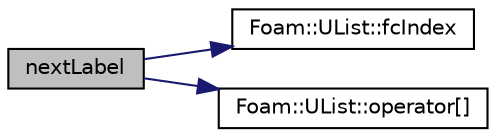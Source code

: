 digraph "nextLabel"
{
  bgcolor="transparent";
  edge [fontname="Helvetica",fontsize="10",labelfontname="Helvetica",labelfontsize="10"];
  node [fontname="Helvetica",fontsize="10",shape=record];
  rankdir="LR";
  Node243 [label="nextLabel",height=0.2,width=0.4,color="black", fillcolor="grey75", style="filled", fontcolor="black"];
  Node243 -> Node244 [color="midnightblue",fontsize="10",style="solid",fontname="Helvetica"];
  Node244 [label="Foam::UList::fcIndex",height=0.2,width=0.4,color="black",URL="$a26837.html#a512534dbc231b74b95ff84902c1b2087",tooltip="Return the forward circular index, i.e. the next index. "];
  Node243 -> Node245 [color="midnightblue",fontsize="10",style="solid",fontname="Helvetica"];
  Node245 [label="Foam::UList::operator[]",height=0.2,width=0.4,color="black",URL="$a26837.html#a851e28f7788bbc82f5a4aa9f0efdefe4",tooltip="Return element of UList. "];
}
